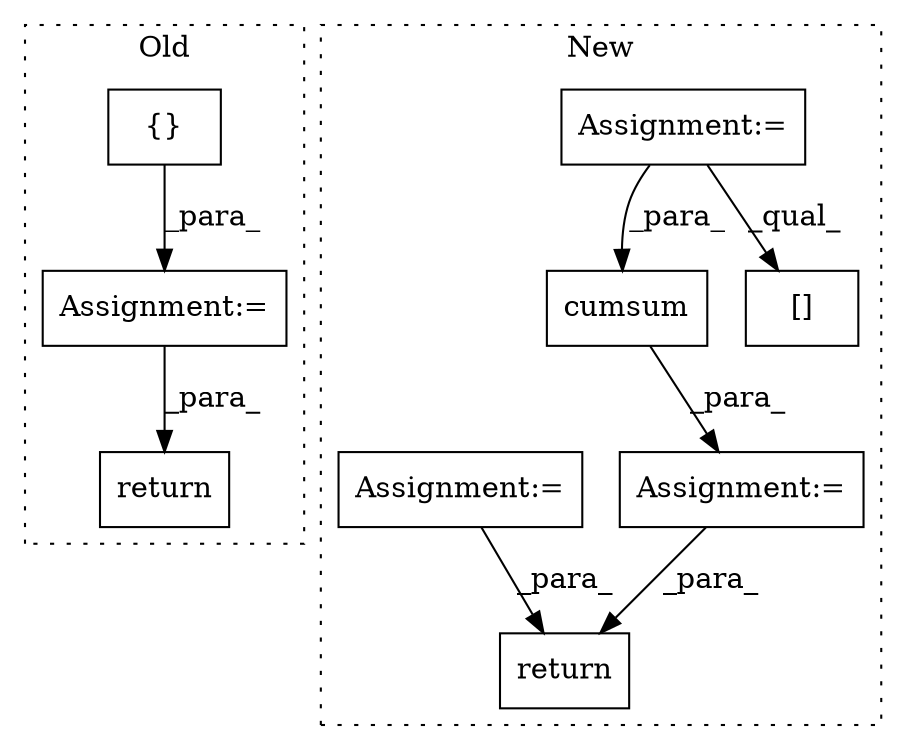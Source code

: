 digraph G {
subgraph cluster0 {
1 [label="{}" a="4" s="8180" l="2" shape="box"];
4 [label="Assignment:=" a="7" s="8170" l="1" shape="box"];
7 [label="return" a="41" s="8391" l="7" shape="box"];
label = "Old";
style="dotted";
}
subgraph cluster1 {
2 [label="cumsum" a="32" s="8618,8632" l="7,1" shape="box"];
3 [label="Assignment:=" a="7" s="8610" l="1" shape="box"];
5 [label="Assignment:=" a="7" s="8066" l="7" shape="box"];
6 [label="[]" a="2" s="8571,8597" l="8,1" shape="box"];
8 [label="return" a="41" s="8644" l="7" shape="box"];
9 [label="Assignment:=" a="7" s="8343" l="1" shape="box"];
label = "New";
style="dotted";
}
1 -> 4 [label="_para_"];
2 -> 3 [label="_para_"];
3 -> 8 [label="_para_"];
4 -> 7 [label="_para_"];
5 -> 6 [label="_qual_"];
5 -> 2 [label="_para_"];
9 -> 8 [label="_para_"];
}